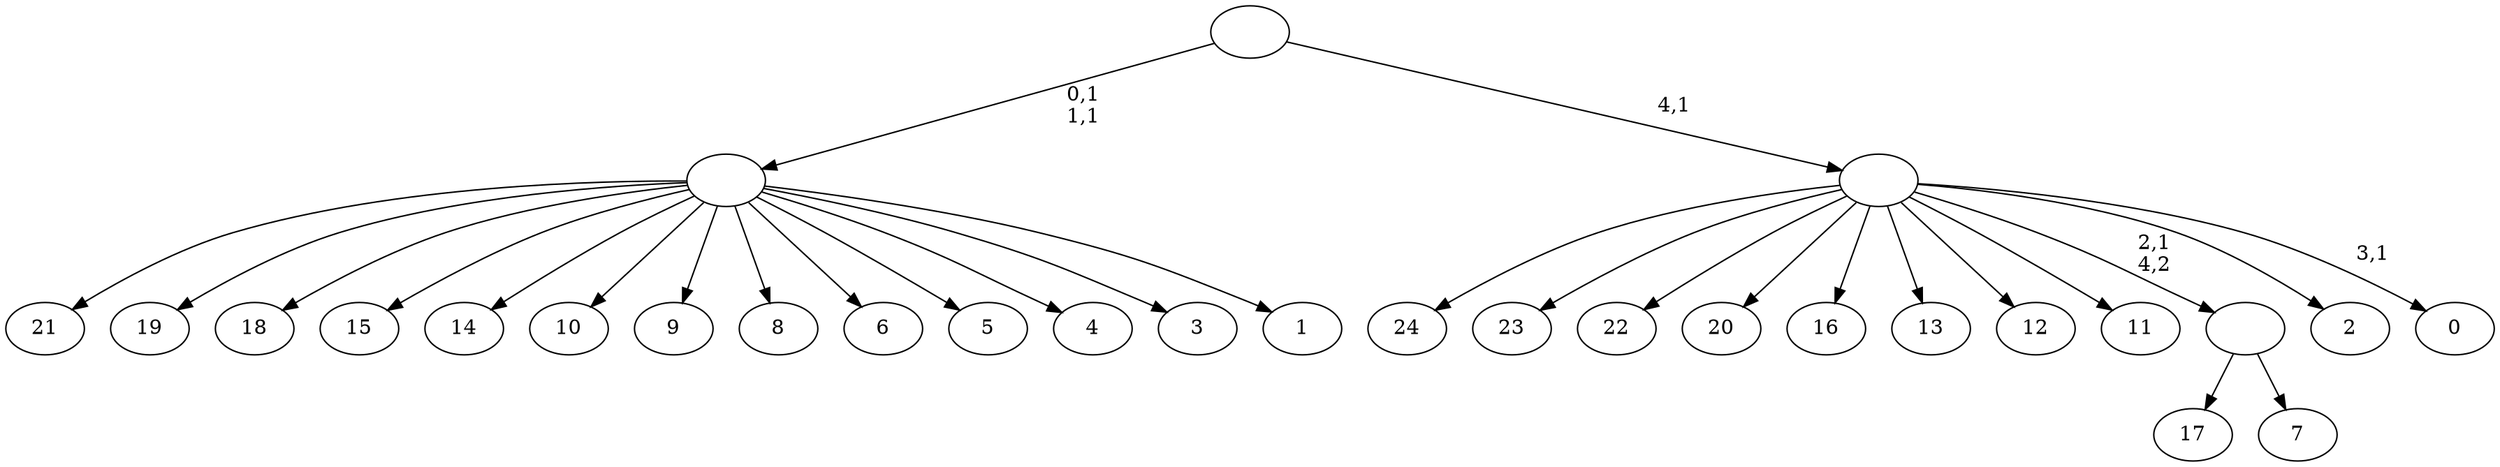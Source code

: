 digraph T {
	30 [label="24"]
	29 [label="23"]
	28 [label="22"]
	27 [label="21"]
	26 [label="20"]
	25 [label="19"]
	24 [label="18"]
	23 [label="17"]
	22 [label="16"]
	21 [label="15"]
	20 [label="14"]
	19 [label="13"]
	18 [label="12"]
	17 [label="11"]
	16 [label="10"]
	15 [label="9"]
	14 [label="8"]
	13 [label="7"]
	12 [label=""]
	11 [label="6"]
	10 [label="5"]
	9 [label="4"]
	8 [label="3"]
	7 [label="2"]
	6 [label="1"]
	5 [label=""]
	3 [label="0"]
	1 [label=""]
	0 [label=""]
	12 -> 23 [label=""]
	12 -> 13 [label=""]
	5 -> 27 [label=""]
	5 -> 25 [label=""]
	5 -> 24 [label=""]
	5 -> 21 [label=""]
	5 -> 20 [label=""]
	5 -> 16 [label=""]
	5 -> 15 [label=""]
	5 -> 14 [label=""]
	5 -> 11 [label=""]
	5 -> 10 [label=""]
	5 -> 9 [label=""]
	5 -> 8 [label=""]
	5 -> 6 [label=""]
	1 -> 3 [label="3,1"]
	1 -> 30 [label=""]
	1 -> 29 [label=""]
	1 -> 28 [label=""]
	1 -> 26 [label=""]
	1 -> 22 [label=""]
	1 -> 19 [label=""]
	1 -> 18 [label=""]
	1 -> 17 [label=""]
	1 -> 12 [label="2,1\n4,2"]
	1 -> 7 [label=""]
	0 -> 5 [label="0,1\n1,1"]
	0 -> 1 [label="4,1"]
}
